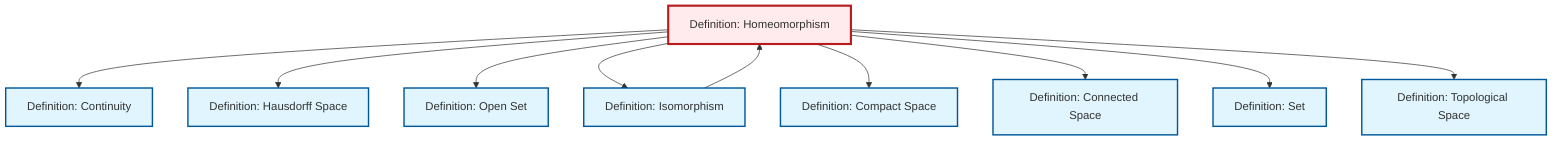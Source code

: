 graph TD
    classDef definition fill:#e1f5fe,stroke:#01579b,stroke-width:2px
    classDef theorem fill:#f3e5f5,stroke:#4a148c,stroke-width:2px
    classDef axiom fill:#fff3e0,stroke:#e65100,stroke-width:2px
    classDef example fill:#e8f5e9,stroke:#1b5e20,stroke-width:2px
    classDef current fill:#ffebee,stroke:#b71c1c,stroke-width:3px
    def-homeomorphism["Definition: Homeomorphism"]:::definition
    def-connected["Definition: Connected Space"]:::definition
    def-compact["Definition: Compact Space"]:::definition
    def-isomorphism["Definition: Isomorphism"]:::definition
    def-open-set["Definition: Open Set"]:::definition
    def-hausdorff["Definition: Hausdorff Space"]:::definition
    def-topological-space["Definition: Topological Space"]:::definition
    def-continuity["Definition: Continuity"]:::definition
    def-set["Definition: Set"]:::definition
    def-homeomorphism --> def-continuity
    def-isomorphism --> def-homeomorphism
    def-homeomorphism --> def-hausdorff
    def-homeomorphism --> def-open-set
    def-homeomorphism --> def-isomorphism
    def-homeomorphism --> def-compact
    def-homeomorphism --> def-connected
    def-homeomorphism --> def-set
    def-homeomorphism --> def-topological-space
    class def-homeomorphism current